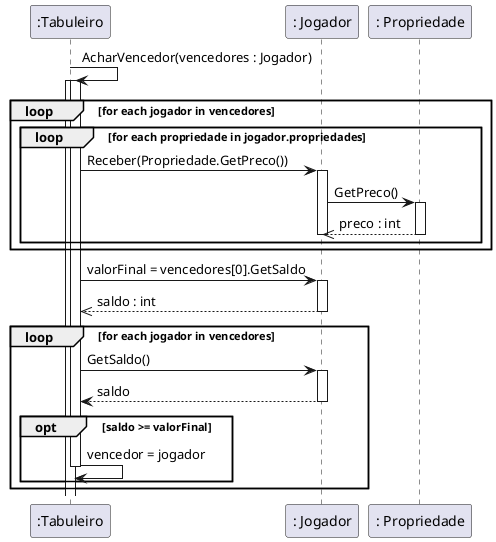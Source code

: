 @startuml
":Tabuleiro" as Tabuleiro -> Tabuleiro : AcharVencedor(vencedores : Jogador)
Activate Tabuleiro  
loop for each jogador in vencedores
    loop for each propriedade in jogador.propriedades
    activate Tabuleiro
    Tabuleiro -> ": Jogador" as Jogador : Receber(Propriedade.GetPreco())
        activate Jogador
        Jogador -> ": Propriedade" as Propriedade : GetPreco()
       activate Propriedade
       Jogador <<-- Propriedade : preco : int
       deactivate Propriedade
       deactivate Jogador
    end loop
end loop
Tabuleiro -> Jogador : valorFinal = vencedores[0].GetSaldo
activate Jogador
Tabuleiro <<-- Jogador : saldo : int
deactivate Jogador
loop for each jogador in vencedores
Tabuleiro -> Jogador : GetSaldo()
activate Jogador
Tabuleiro <-- Jogador : saldo
deactivate Jogador
opt saldo >= valorFinal
    Tabuleiro -> Tabuleiro : vencedor = jogador
deactivate Tabuleiro
end opt
end loop
@enduml
